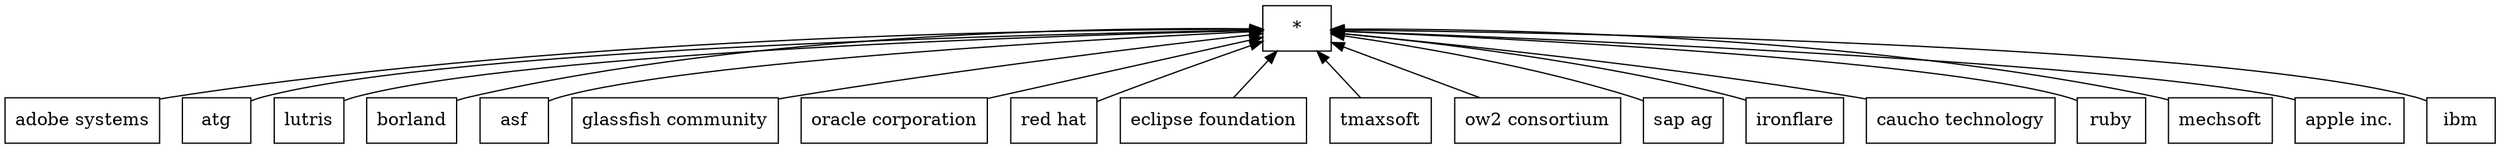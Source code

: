 digraph G { 
 rankdir=BT;
 subgraph ba { 
1 [shape=record,label="{adobe systems}"];
2 [shape=record,label="{atg}"];
3 [shape=record,label="{lutris}"];
4 [shape=record,label="{borland}"];
5 [shape=record,label="{asf}"];
6 [shape=record,label="{glassfish community}"];
7 [shape=record,label="{oracle corporation}"];
8 [shape=record,label="{red hat}"];
9 [shape=record,label="{eclipse foundation}"];
10 [shape=record,label="{tmaxsoft}"];
11 [shape=record,label="{ow2 consortium}"];
12 [shape=record,label="{sap ag}"];
13 [shape=record,label="{ironflare}"];
14 [shape=record,label="{caucho technology}"];
15 [shape=record,label="{ruby}"];
16 [shape=record,label="{mechsoft}"];
17 [shape=record,label="{apple inc.}"];
18 [shape=record,label="{ibm}"];
19 [shape=record,label="{*}"];
1 -> 19
2 -> 19
3 -> 19
4 -> 19
5 -> 19
6 -> 19
7 -> 19
8 -> 19
9 -> 19
10 -> 19
11 -> 19
12 -> 19
13 -> 19
14 -> 19
15 -> 19
16 -> 19
17 -> 19
18 -> 19
}}